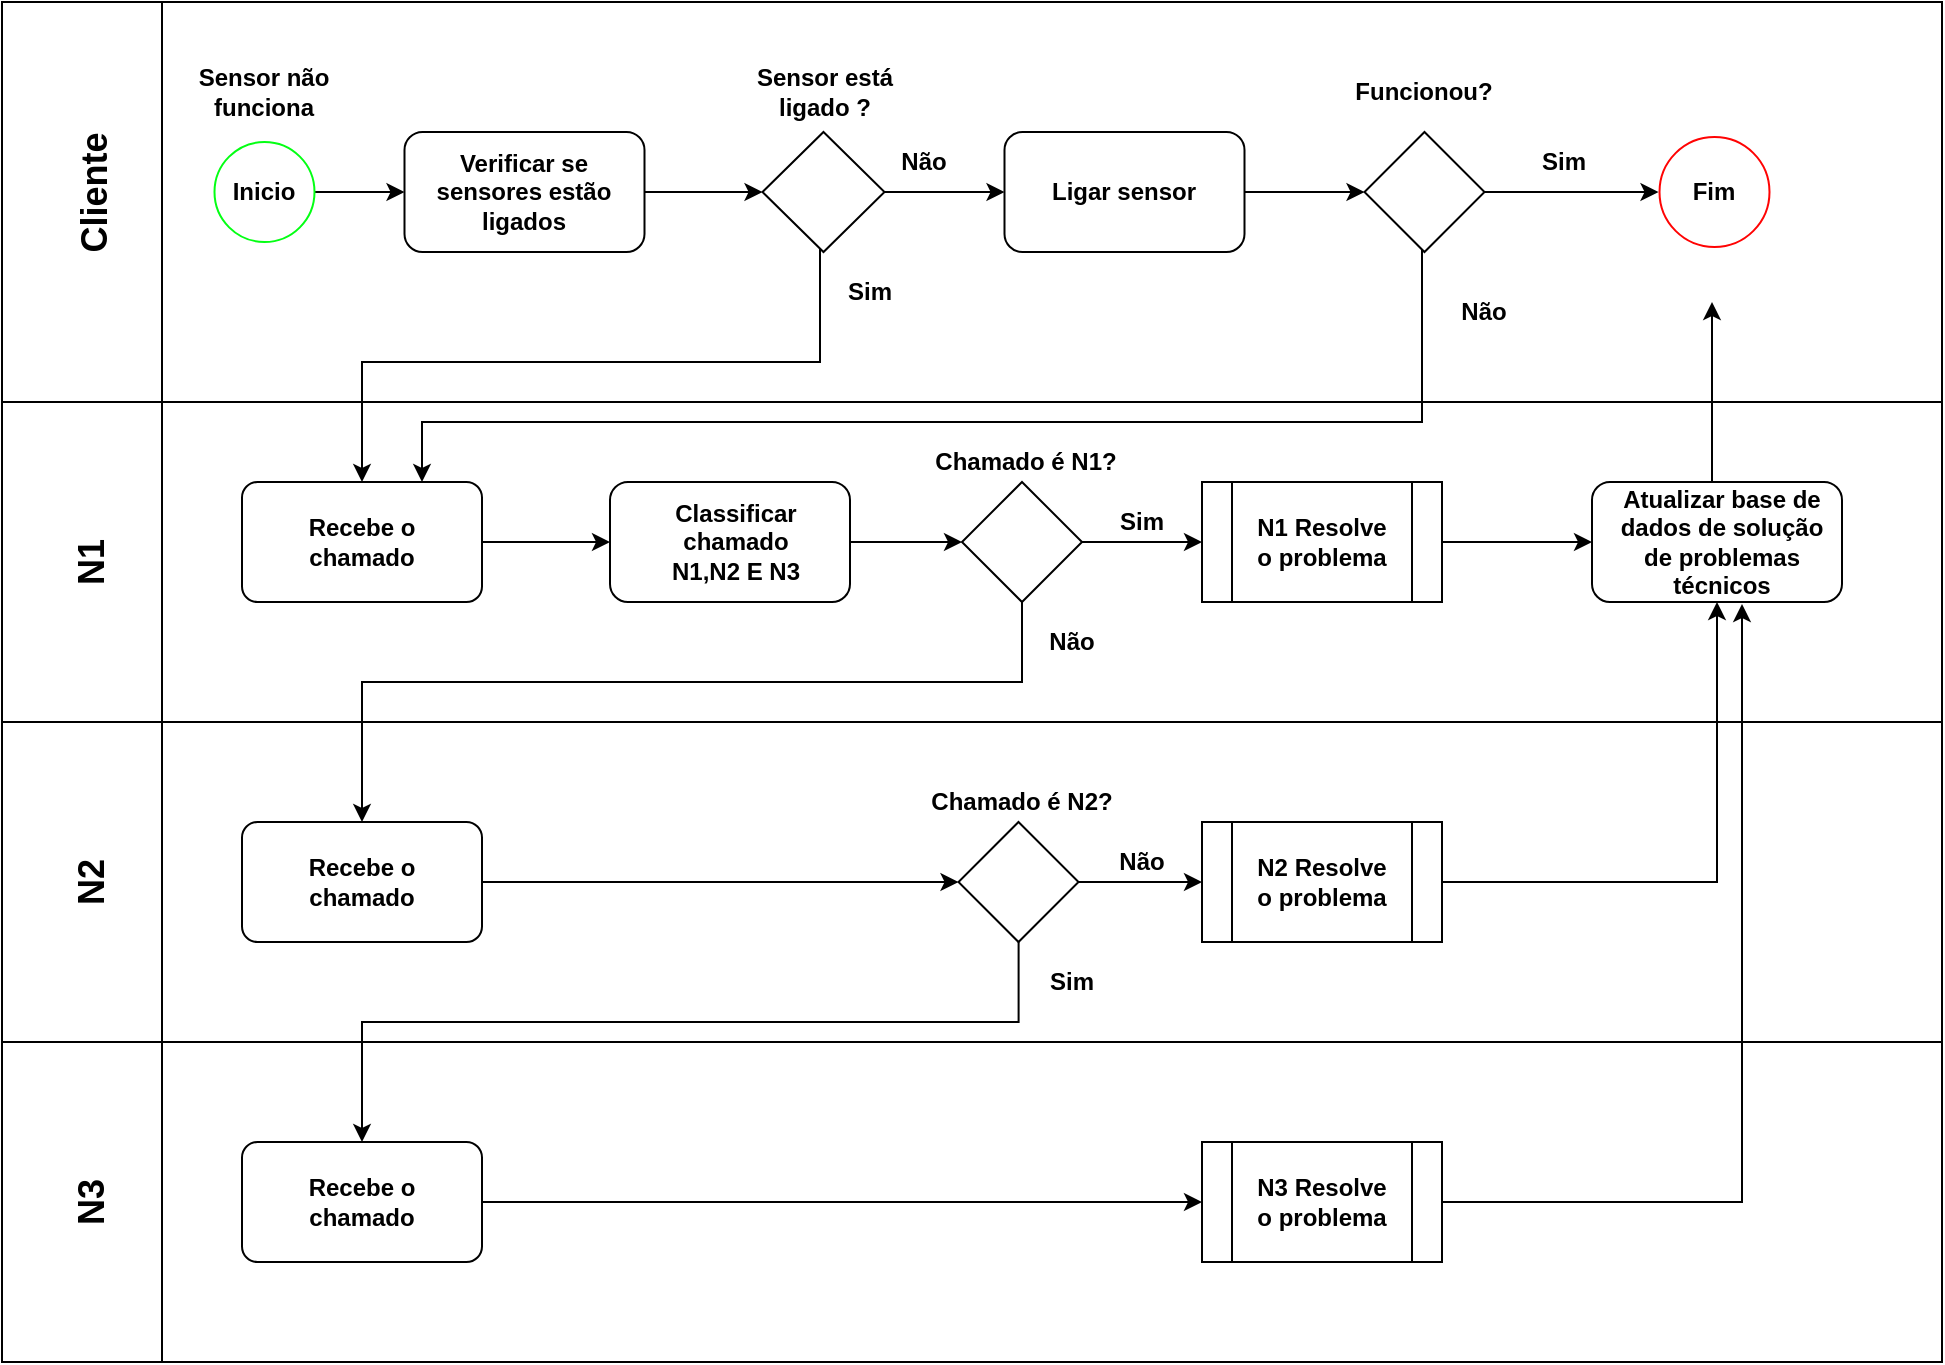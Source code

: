 <mxfile version="13.10.4" type="device"><diagram id="C5RBs43oDa-KdzZeNtuy" name="Page-1"><mxGraphModel dx="1021" dy="567" grid="1" gridSize="10" guides="1" tooltips="1" connect="1" arrows="1" fold="1" page="1" pageScale="1" pageWidth="827" pageHeight="1169" math="0" shadow="0"><root><mxCell id="WIyWlLk6GJQsqaUBKTNV-0"/><mxCell id="WIyWlLk6GJQsqaUBKTNV-1" parent="WIyWlLk6GJQsqaUBKTNV-0"/><mxCell id="aQGadSueElKQ7ULsp2GN-144" value="" style="rounded=0;whiteSpace=wrap;html=1;strokeColor=#000000;" parent="WIyWlLk6GJQsqaUBKTNV-1" vertex="1"><mxGeometry x="50" y="520" width="970" height="160" as="geometry"/></mxCell><mxCell id="aQGadSueElKQ7ULsp2GN-143" value="" style="rounded=0;whiteSpace=wrap;html=1;strokeColor=#000000;" parent="WIyWlLk6GJQsqaUBKTNV-1" vertex="1"><mxGeometry x="50" y="360" width="970" height="160" as="geometry"/></mxCell><mxCell id="aQGadSueElKQ7ULsp2GN-142" value="" style="rounded=0;whiteSpace=wrap;html=1;strokeColor=#000000;" parent="WIyWlLk6GJQsqaUBKTNV-1" vertex="1"><mxGeometry x="50" y="170" width="970" height="190" as="geometry"/></mxCell><mxCell id="aQGadSueElKQ7ULsp2GN-141" value="" style="rounded=0;whiteSpace=wrap;html=1;strokeColor=#000000;" parent="WIyWlLk6GJQsqaUBKTNV-1" vertex="1"><mxGeometry x="50" width="970" height="200" as="geometry"/></mxCell><mxCell id="aQGadSueElKQ7ULsp2GN-8" value="" style="rounded=0;whiteSpace=wrap;html=1;" parent="WIyWlLk6GJQsqaUBKTNV-1" vertex="1"><mxGeometry x="50" width="80" height="200" as="geometry"/></mxCell><mxCell id="aQGadSueElKQ7ULsp2GN-9" value="&lt;b&gt;&lt;font style=&quot;font-size: 18px&quot;&gt;Cliente&lt;/font&gt;&lt;/b&gt;" style="text;html=1;strokeColor=none;fillColor=none;align=center;verticalAlign=middle;whiteSpace=wrap;rounded=0;rotation=-90;" parent="WIyWlLk6GJQsqaUBKTNV-1" vertex="1"><mxGeometry x="31.25" y="85" width="130" height="20" as="geometry"/></mxCell><mxCell id="aQGadSueElKQ7ULsp2GN-38" style="edgeStyle=orthogonalEdgeStyle;rounded=0;orthogonalLoop=1;jettySize=auto;html=1;exitX=1;exitY=0.5;exitDx=0;exitDy=0;entryX=0;entryY=0.5;entryDx=0;entryDy=0;" parent="WIyWlLk6GJQsqaUBKTNV-1" source="aQGadSueElKQ7ULsp2GN-10" target="aQGadSueElKQ7ULsp2GN-27" edge="1"><mxGeometry relative="1" as="geometry"/></mxCell><mxCell id="aQGadSueElKQ7ULsp2GN-10" value="" style="ellipse;whiteSpace=wrap;html=1;aspect=fixed;strokeColor=#03FF13;" parent="WIyWlLk6GJQsqaUBKTNV-1" vertex="1"><mxGeometry x="156.25" y="70" width="50" height="50" as="geometry"/></mxCell><mxCell id="aQGadSueElKQ7ULsp2GN-12" value="" style="rounded=0;whiteSpace=wrap;html=1;" parent="WIyWlLk6GJQsqaUBKTNV-1" vertex="1"><mxGeometry x="50" y="200" width="80" height="160" as="geometry"/></mxCell><mxCell id="aQGadSueElKQ7ULsp2GN-13" value="&lt;b&gt;&lt;font style=&quot;font-size: 18px&quot;&gt;N1&lt;/font&gt;&lt;/b&gt;" style="text;html=1;strokeColor=none;fillColor=none;align=center;verticalAlign=middle;whiteSpace=wrap;rounded=0;rotation=-90;" parent="WIyWlLk6GJQsqaUBKTNV-1" vertex="1"><mxGeometry x="30" y="270" width="130" height="20" as="geometry"/></mxCell><mxCell id="aQGadSueElKQ7ULsp2GN-16" value="" style="rounded=0;whiteSpace=wrap;html=1;" parent="WIyWlLk6GJQsqaUBKTNV-1" vertex="1"><mxGeometry x="50" y="360" width="80" height="160" as="geometry"/></mxCell><mxCell id="aQGadSueElKQ7ULsp2GN-17" value="&lt;b&gt;&lt;font style=&quot;font-size: 18px&quot;&gt;N2&lt;/font&gt;&lt;/b&gt;" style="text;html=1;strokeColor=none;fillColor=none;align=center;verticalAlign=middle;whiteSpace=wrap;rounded=0;rotation=-90;" parent="WIyWlLk6GJQsqaUBKTNV-1" vertex="1"><mxGeometry x="30" y="430" width="130" height="20" as="geometry"/></mxCell><mxCell id="aQGadSueElKQ7ULsp2GN-20" value="" style="rounded=0;whiteSpace=wrap;html=1;" parent="WIyWlLk6GJQsqaUBKTNV-1" vertex="1"><mxGeometry x="50" y="520" width="80" height="160" as="geometry"/></mxCell><mxCell id="aQGadSueElKQ7ULsp2GN-21" value="&lt;b&gt;&lt;font style=&quot;font-size: 18px&quot;&gt;N3&lt;/font&gt;&lt;/b&gt;" style="text;html=1;strokeColor=none;fillColor=none;align=center;verticalAlign=middle;whiteSpace=wrap;rounded=0;rotation=-90;" parent="WIyWlLk6GJQsqaUBKTNV-1" vertex="1"><mxGeometry x="30" y="590" width="130" height="20" as="geometry"/></mxCell><mxCell id="aQGadSueElKQ7ULsp2GN-23" value="&lt;b&gt;Sensor não funciona&lt;/b&gt;" style="text;html=1;strokeColor=none;fillColor=none;align=center;verticalAlign=middle;whiteSpace=wrap;rounded=0;" parent="WIyWlLk6GJQsqaUBKTNV-1" vertex="1"><mxGeometry x="136.25" y="35" width="90" height="20" as="geometry"/></mxCell><mxCell id="aQGadSueElKQ7ULsp2GN-69" style="edgeStyle=orthogonalEdgeStyle;rounded=0;orthogonalLoop=1;jettySize=auto;html=1;exitX=1;exitY=0.5;exitDx=0;exitDy=0;entryX=0;entryY=0.5;entryDx=0;entryDy=0;" parent="WIyWlLk6GJQsqaUBKTNV-1" source="aQGadSueElKQ7ULsp2GN-27" target="aQGadSueElKQ7ULsp2GN-30" edge="1"><mxGeometry relative="1" as="geometry"/></mxCell><mxCell id="aQGadSueElKQ7ULsp2GN-27" value="" style="rounded=1;whiteSpace=wrap;html=1;" parent="WIyWlLk6GJQsqaUBKTNV-1" vertex="1"><mxGeometry x="251.25" y="65" width="120" height="60" as="geometry"/></mxCell><mxCell id="aQGadSueElKQ7ULsp2GN-28" value="&lt;b&gt;Verificar se sensores estão ligados&lt;/b&gt;" style="text;html=1;strokeColor=none;fillColor=none;align=center;verticalAlign=middle;whiteSpace=wrap;rounded=0;" parent="WIyWlLk6GJQsqaUBKTNV-1" vertex="1"><mxGeometry x="256.25" y="85" width="110" height="20" as="geometry"/></mxCell><mxCell id="aQGadSueElKQ7ULsp2GN-49" value="" style="edgeStyle=orthogonalEdgeStyle;rounded=0;orthogonalLoop=1;jettySize=auto;html=1;entryX=0;entryY=0.5;entryDx=0;entryDy=0;" parent="WIyWlLk6GJQsqaUBKTNV-1" source="aQGadSueElKQ7ULsp2GN-30" target="aQGadSueElKQ7ULsp2GN-34" edge="1"><mxGeometry relative="1" as="geometry"/></mxCell><mxCell id="aQGadSueElKQ7ULsp2GN-73" style="edgeStyle=orthogonalEdgeStyle;rounded=0;orthogonalLoop=1;jettySize=auto;html=1;entryX=0.5;entryY=0;entryDx=0;entryDy=0;" parent="WIyWlLk6GJQsqaUBKTNV-1" source="aQGadSueElKQ7ULsp2GN-30" target="aQGadSueElKQ7ULsp2GN-64" edge="1"><mxGeometry relative="1" as="geometry"><Array as="points"><mxPoint x="459" y="180"/><mxPoint x="230" y="180"/></Array></mxGeometry></mxCell><mxCell id="aQGadSueElKQ7ULsp2GN-30" value="" style="rhombus;whiteSpace=wrap;html=1;" parent="WIyWlLk6GJQsqaUBKTNV-1" vertex="1"><mxGeometry x="430.25" y="65" width="61" height="60" as="geometry"/></mxCell><mxCell id="aQGadSueElKQ7ULsp2GN-32" value="&lt;b&gt;Sensor está ligado ?&lt;/b&gt;" style="text;html=1;strokeColor=none;fillColor=none;align=center;verticalAlign=middle;whiteSpace=wrap;rounded=0;" parent="WIyWlLk6GJQsqaUBKTNV-1" vertex="1"><mxGeometry x="418.5" y="35" width="84.5" height="20" as="geometry"/></mxCell><mxCell id="aQGadSueElKQ7ULsp2GN-57" style="edgeStyle=orthogonalEdgeStyle;rounded=0;orthogonalLoop=1;jettySize=auto;html=1;exitX=1;exitY=0.5;exitDx=0;exitDy=0;entryX=0;entryY=0.5;entryDx=0;entryDy=0;" parent="WIyWlLk6GJQsqaUBKTNV-1" source="aQGadSueElKQ7ULsp2GN-34" target="aQGadSueElKQ7ULsp2GN-52" edge="1"><mxGeometry relative="1" as="geometry"/></mxCell><mxCell id="aQGadSueElKQ7ULsp2GN-34" value="" style="rounded=1;whiteSpace=wrap;html=1;" parent="WIyWlLk6GJQsqaUBKTNV-1" vertex="1"><mxGeometry x="551.25" y="65" width="120" height="60" as="geometry"/></mxCell><mxCell id="aQGadSueElKQ7ULsp2GN-35" value="&lt;b&gt;Ligar sensor&lt;/b&gt;" style="text;html=1;strokeColor=none;fillColor=none;align=center;verticalAlign=middle;whiteSpace=wrap;rounded=0;" parent="WIyWlLk6GJQsqaUBKTNV-1" vertex="1"><mxGeometry x="566.25" y="85" width="90" height="20" as="geometry"/></mxCell><mxCell id="aQGadSueElKQ7ULsp2GN-42" value="&lt;b&gt;Não&lt;/b&gt;" style="text;html=1;strokeColor=none;fillColor=none;align=center;verticalAlign=middle;whiteSpace=wrap;rounded=0;" parent="WIyWlLk6GJQsqaUBKTNV-1" vertex="1"><mxGeometry x="491.25" y="70" width="40" height="20" as="geometry"/></mxCell><mxCell id="aQGadSueElKQ7ULsp2GN-44" value="" style="ellipse;whiteSpace=wrap;html=1;aspect=fixed;strokeColor=#FF0303;" parent="WIyWlLk6GJQsqaUBKTNV-1" vertex="1"><mxGeometry x="878.75" y="67.5" width="55" height="55" as="geometry"/></mxCell><mxCell id="aQGadSueElKQ7ULsp2GN-46" value="&lt;b&gt;Inicio&lt;/b&gt;" style="text;html=1;strokeColor=none;fillColor=none;align=center;verticalAlign=middle;whiteSpace=wrap;rounded=0;" parent="WIyWlLk6GJQsqaUBKTNV-1" vertex="1"><mxGeometry x="161.25" y="85" width="40" height="20" as="geometry"/></mxCell><mxCell id="aQGadSueElKQ7ULsp2GN-48" value="&lt;b&gt;Fim&lt;/b&gt;" style="text;html=1;strokeColor=none;fillColor=none;align=center;verticalAlign=middle;whiteSpace=wrap;rounded=0;" parent="WIyWlLk6GJQsqaUBKTNV-1" vertex="1"><mxGeometry x="886.25" y="78.75" width="40" height="32.5" as="geometry"/></mxCell><mxCell id="aQGadSueElKQ7ULsp2GN-62" style="edgeStyle=orthogonalEdgeStyle;rounded=0;orthogonalLoop=1;jettySize=auto;html=1;exitX=1;exitY=0.5;exitDx=0;exitDy=0;entryX=-0.2;entryY=0.5;entryDx=0;entryDy=0;entryPerimeter=0;" parent="WIyWlLk6GJQsqaUBKTNV-1" source="aQGadSueElKQ7ULsp2GN-52" target="aQGadSueElKQ7ULsp2GN-48" edge="1"><mxGeometry relative="1" as="geometry"/></mxCell><mxCell id="aQGadSueElKQ7ULsp2GN-74" style="edgeStyle=orthogonalEdgeStyle;rounded=0;orthogonalLoop=1;jettySize=auto;html=1;entryX=0.75;entryY=0;entryDx=0;entryDy=0;" parent="WIyWlLk6GJQsqaUBKTNV-1" source="aQGadSueElKQ7ULsp2GN-52" target="aQGadSueElKQ7ULsp2GN-64" edge="1"><mxGeometry relative="1" as="geometry"><Array as="points"><mxPoint x="760" y="210"/><mxPoint x="260" y="210"/></Array></mxGeometry></mxCell><mxCell id="aQGadSueElKQ7ULsp2GN-52" value="" style="rhombus;whiteSpace=wrap;html=1;" parent="WIyWlLk6GJQsqaUBKTNV-1" vertex="1"><mxGeometry x="731.25" y="65" width="60" height="60" as="geometry"/></mxCell><mxCell id="aQGadSueElKQ7ULsp2GN-51" value="&lt;b&gt;&lt;font style=&quot;font-size: 12px&quot;&gt;Funcionou?&lt;/font&gt;&lt;/b&gt;" style="text;html=1;strokeColor=none;fillColor=none;align=center;verticalAlign=middle;whiteSpace=wrap;rounded=0;" parent="WIyWlLk6GJQsqaUBKTNV-1" vertex="1"><mxGeometry x="716.25" y="35" width="90" height="20" as="geometry"/></mxCell><mxCell id="aQGadSueElKQ7ULsp2GN-58" value="&lt;b&gt;Sim&lt;/b&gt;" style="text;html=1;strokeColor=none;fillColor=none;align=center;verticalAlign=middle;whiteSpace=wrap;rounded=0;" parent="WIyWlLk6GJQsqaUBKTNV-1" vertex="1"><mxGeometry x="811.25" y="70" width="40" height="20" as="geometry"/></mxCell><mxCell id="aQGadSueElKQ7ULsp2GN-63" style="edgeStyle=orthogonalEdgeStyle;rounded=0;orthogonalLoop=1;jettySize=auto;html=1;exitX=0.5;exitY=1;exitDx=0;exitDy=0;" parent="WIyWlLk6GJQsqaUBKTNV-1" source="aQGadSueElKQ7ULsp2GN-52" target="aQGadSueElKQ7ULsp2GN-52" edge="1"><mxGeometry relative="1" as="geometry"/></mxCell><mxCell id="aQGadSueElKQ7ULsp2GN-79" value="" style="edgeStyle=orthogonalEdgeStyle;rounded=0;orthogonalLoop=1;jettySize=auto;html=1;" parent="WIyWlLk6GJQsqaUBKTNV-1" source="aQGadSueElKQ7ULsp2GN-64" target="aQGadSueElKQ7ULsp2GN-76" edge="1"><mxGeometry relative="1" as="geometry"/></mxCell><mxCell id="aQGadSueElKQ7ULsp2GN-64" value="" style="rounded=1;whiteSpace=wrap;html=1;strokeColor=#000000;arcSize=13;" parent="WIyWlLk6GJQsqaUBKTNV-1" vertex="1"><mxGeometry x="170" y="240" width="120" height="60" as="geometry"/></mxCell><mxCell id="aQGadSueElKQ7ULsp2GN-65" value="&lt;b&gt;Recebe o chamado&lt;/b&gt;" style="text;html=1;strokeColor=none;fillColor=none;align=center;verticalAlign=middle;whiteSpace=wrap;rounded=0;" parent="WIyWlLk6GJQsqaUBKTNV-1" vertex="1"><mxGeometry x="180" y="260" width="100" height="20" as="geometry"/></mxCell><mxCell id="aQGadSueElKQ7ULsp2GN-86" value="" style="edgeStyle=orthogonalEdgeStyle;rounded=0;orthogonalLoop=1;jettySize=auto;html=1;" parent="WIyWlLk6GJQsqaUBKTNV-1" source="aQGadSueElKQ7ULsp2GN-76" target="aQGadSueElKQ7ULsp2GN-85" edge="1"><mxGeometry relative="1" as="geometry"/></mxCell><mxCell id="aQGadSueElKQ7ULsp2GN-76" value="" style="rounded=1;whiteSpace=wrap;html=1;strokeColor=#000000;" parent="WIyWlLk6GJQsqaUBKTNV-1" vertex="1"><mxGeometry x="354" y="240" width="120" height="60" as="geometry"/></mxCell><mxCell id="aQGadSueElKQ7ULsp2GN-80" value="&lt;b&gt;Classificar chamado&lt;br&gt;N1,N2 E N3&lt;br&gt;&lt;/b&gt;" style="text;html=1;strokeColor=none;fillColor=none;align=center;verticalAlign=middle;whiteSpace=wrap;rounded=0;" parent="WIyWlLk6GJQsqaUBKTNV-1" vertex="1"><mxGeometry x="372.25" y="260" width="90" height="20" as="geometry"/></mxCell><mxCell id="aQGadSueElKQ7ULsp2GN-94" style="edgeStyle=orthogonalEdgeStyle;rounded=0;orthogonalLoop=1;jettySize=auto;html=1;entryX=0;entryY=0.5;entryDx=0;entryDy=0;" parent="WIyWlLk6GJQsqaUBKTNV-1" source="aQGadSueElKQ7ULsp2GN-82" target="aQGadSueElKQ7ULsp2GN-93" edge="1"><mxGeometry relative="1" as="geometry"/></mxCell><mxCell id="aQGadSueElKQ7ULsp2GN-82" value="" style="shape=process;whiteSpace=wrap;html=1;backgroundOutline=1;strokeColor=#000000;size=0.125;" parent="WIyWlLk6GJQsqaUBKTNV-1" vertex="1"><mxGeometry x="650" y="240" width="120" height="60" as="geometry"/></mxCell><mxCell id="aQGadSueElKQ7ULsp2GN-88" value="" style="edgeStyle=orthogonalEdgeStyle;rounded=0;orthogonalLoop=1;jettySize=auto;html=1;" parent="WIyWlLk6GJQsqaUBKTNV-1" source="aQGadSueElKQ7ULsp2GN-85" target="aQGadSueElKQ7ULsp2GN-82" edge="1"><mxGeometry relative="1" as="geometry"/></mxCell><mxCell id="aQGadSueElKQ7ULsp2GN-117" style="edgeStyle=orthogonalEdgeStyle;rounded=0;orthogonalLoop=1;jettySize=auto;html=1;entryX=0.5;entryY=0;entryDx=0;entryDy=0;" parent="WIyWlLk6GJQsqaUBKTNV-1" source="aQGadSueElKQ7ULsp2GN-85" target="aQGadSueElKQ7ULsp2GN-103" edge="1"><mxGeometry relative="1" as="geometry"><Array as="points"><mxPoint x="560" y="340"/><mxPoint x="230" y="340"/></Array></mxGeometry></mxCell><mxCell id="aQGadSueElKQ7ULsp2GN-85" value="" style="rhombus;whiteSpace=wrap;html=1;strokeColor=#000000;" parent="WIyWlLk6GJQsqaUBKTNV-1" vertex="1"><mxGeometry x="530" y="240" width="60" height="60" as="geometry"/></mxCell><mxCell id="aQGadSueElKQ7ULsp2GN-87" value="&lt;b&gt;Chamado é N1?&lt;/b&gt;" style="text;html=1;strokeColor=none;fillColor=none;align=center;verticalAlign=middle;whiteSpace=wrap;rounded=0;" parent="WIyWlLk6GJQsqaUBKTNV-1" vertex="1"><mxGeometry x="501.75" y="220" width="120" height="20" as="geometry"/></mxCell><mxCell id="aQGadSueElKQ7ULsp2GN-90" value="&lt;b&gt;Sim&lt;/b&gt;" style="text;html=1;strokeColor=none;fillColor=none;align=center;verticalAlign=middle;whiteSpace=wrap;rounded=0;" parent="WIyWlLk6GJQsqaUBKTNV-1" vertex="1"><mxGeometry x="600" y="250" width="40" height="20" as="geometry"/></mxCell><mxCell id="aQGadSueElKQ7ULsp2GN-91" value="&lt;b&gt;N1 Resolve o problema&lt;/b&gt;" style="text;html=1;strokeColor=none;fillColor=none;align=center;verticalAlign=middle;whiteSpace=wrap;rounded=0;" parent="WIyWlLk6GJQsqaUBKTNV-1" vertex="1"><mxGeometry x="675" y="260" width="70" height="20" as="geometry"/></mxCell><mxCell id="aQGadSueElKQ7ULsp2GN-95" style="edgeStyle=orthogonalEdgeStyle;rounded=0;orthogonalLoop=1;jettySize=auto;html=1;" parent="WIyWlLk6GJQsqaUBKTNV-1" source="aQGadSueElKQ7ULsp2GN-93" edge="1"><mxGeometry relative="1" as="geometry"><mxPoint x="905" y="150" as="targetPoint"/><Array as="points"><mxPoint x="905" y="220"/><mxPoint x="905" y="220"/></Array></mxGeometry></mxCell><mxCell id="aQGadSueElKQ7ULsp2GN-93" value="" style="rounded=1;whiteSpace=wrap;html=1;strokeColor=#000000;" parent="WIyWlLk6GJQsqaUBKTNV-1" vertex="1"><mxGeometry x="845" y="240" width="125" height="60" as="geometry"/></mxCell><mxCell id="aQGadSueElKQ7ULsp2GN-96" value="&lt;b&gt;Atualizar base de dados de solução de problemas técnicos&lt;/b&gt;" style="text;html=1;strokeColor=none;fillColor=none;align=center;verticalAlign=middle;whiteSpace=wrap;rounded=0;" parent="WIyWlLk6GJQsqaUBKTNV-1" vertex="1"><mxGeometry x="850" y="260" width="120" height="20" as="geometry"/></mxCell><mxCell id="aQGadSueElKQ7ULsp2GN-98" value="&lt;b&gt;Não&lt;/b&gt;" style="text;html=1;strokeColor=none;fillColor=none;align=center;verticalAlign=middle;whiteSpace=wrap;rounded=0;rotation=0;" parent="WIyWlLk6GJQsqaUBKTNV-1" vertex="1"><mxGeometry x="565" y="310" width="40" height="20" as="geometry"/></mxCell><mxCell id="aQGadSueElKQ7ULsp2GN-99" value="&lt;b&gt;Sim&lt;/b&gt;" style="text;html=1;strokeColor=none;fillColor=none;align=center;verticalAlign=middle;whiteSpace=wrap;rounded=0;rotation=0;" parent="WIyWlLk6GJQsqaUBKTNV-1" vertex="1"><mxGeometry x="463.5" y="135" width="40" height="20" as="geometry"/></mxCell><mxCell id="aQGadSueElKQ7ULsp2GN-123" style="edgeStyle=orthogonalEdgeStyle;rounded=0;orthogonalLoop=1;jettySize=auto;html=1;exitX=1;exitY=0.5;exitDx=0;exitDy=0;entryX=0;entryY=0.5;entryDx=0;entryDy=0;" parent="WIyWlLk6GJQsqaUBKTNV-1" source="aQGadSueElKQ7ULsp2GN-103" target="aQGadSueElKQ7ULsp2GN-111" edge="1"><mxGeometry relative="1" as="geometry"/></mxCell><mxCell id="aQGadSueElKQ7ULsp2GN-103" value="" style="rounded=1;whiteSpace=wrap;html=1;strokeColor=#000000;arcSize=13;" parent="WIyWlLk6GJQsqaUBKTNV-1" vertex="1"><mxGeometry x="170" y="410" width="120" height="60" as="geometry"/></mxCell><mxCell id="aQGadSueElKQ7ULsp2GN-104" value="&lt;b&gt;Recebe o chamado&lt;/b&gt;" style="text;html=1;strokeColor=none;fillColor=none;align=center;verticalAlign=middle;whiteSpace=wrap;rounded=0;" parent="WIyWlLk6GJQsqaUBKTNV-1" vertex="1"><mxGeometry x="180" y="430" width="100" height="20" as="geometry"/></mxCell><mxCell id="aQGadSueElKQ7ULsp2GN-137" style="edgeStyle=orthogonalEdgeStyle;rounded=0;orthogonalLoop=1;jettySize=auto;html=1;exitX=1;exitY=0.5;exitDx=0;exitDy=0;entryX=0;entryY=0.5;entryDx=0;entryDy=0;" parent="WIyWlLk6GJQsqaUBKTNV-1" source="aQGadSueElKQ7ULsp2GN-105" target="aQGadSueElKQ7ULsp2GN-135" edge="1"><mxGeometry relative="1" as="geometry"/></mxCell><mxCell id="aQGadSueElKQ7ULsp2GN-105" value="" style="rounded=1;whiteSpace=wrap;html=1;strokeColor=#000000;arcSize=13;" parent="WIyWlLk6GJQsqaUBKTNV-1" vertex="1"><mxGeometry x="170" y="570" width="120" height="60" as="geometry"/></mxCell><mxCell id="aQGadSueElKQ7ULsp2GN-106" value="&lt;b&gt;Recebe o chamado&lt;/b&gt;" style="text;html=1;strokeColor=none;fillColor=none;align=center;verticalAlign=middle;whiteSpace=wrap;rounded=0;" parent="WIyWlLk6GJQsqaUBKTNV-1" vertex="1"><mxGeometry x="180" y="590" width="100" height="20" as="geometry"/></mxCell><mxCell id="aQGadSueElKQ7ULsp2GN-119" style="edgeStyle=orthogonalEdgeStyle;rounded=0;orthogonalLoop=1;jettySize=auto;html=1;entryX=0.5;entryY=0;entryDx=0;entryDy=0;" parent="WIyWlLk6GJQsqaUBKTNV-1" source="aQGadSueElKQ7ULsp2GN-111" target="aQGadSueElKQ7ULsp2GN-105" edge="1"><mxGeometry relative="1" as="geometry"><Array as="points"><mxPoint x="558" y="510"/><mxPoint x="230" y="510"/></Array></mxGeometry></mxCell><mxCell id="aQGadSueElKQ7ULsp2GN-130" style="edgeStyle=orthogonalEdgeStyle;rounded=0;orthogonalLoop=1;jettySize=auto;html=1;exitX=1;exitY=0.5;exitDx=0;exitDy=0;entryX=0;entryY=0.5;entryDx=0;entryDy=0;" parent="WIyWlLk6GJQsqaUBKTNV-1" source="aQGadSueElKQ7ULsp2GN-111" target="aQGadSueElKQ7ULsp2GN-127" edge="1"><mxGeometry relative="1" as="geometry"/></mxCell><mxCell id="aQGadSueElKQ7ULsp2GN-111" value="" style="rhombus;whiteSpace=wrap;html=1;strokeColor=#000000;" parent="WIyWlLk6GJQsqaUBKTNV-1" vertex="1"><mxGeometry x="528.25" y="410" width="60" height="60" as="geometry"/></mxCell><mxCell id="aQGadSueElKQ7ULsp2GN-112" value="&lt;b&gt;Chamado é N2?&lt;/b&gt;" style="text;html=1;strokeColor=none;fillColor=none;align=center;verticalAlign=middle;whiteSpace=wrap;rounded=0;" parent="WIyWlLk6GJQsqaUBKTNV-1" vertex="1"><mxGeometry x="500" y="390" width="120" height="20" as="geometry"/></mxCell><mxCell id="aQGadSueElKQ7ULsp2GN-118" value="&lt;b&gt;Não&lt;/b&gt;" style="text;html=1;strokeColor=none;fillColor=none;align=center;verticalAlign=middle;whiteSpace=wrap;rounded=0;rotation=0;" parent="WIyWlLk6GJQsqaUBKTNV-1" vertex="1"><mxGeometry x="771.25" y="145" width="40" height="20" as="geometry"/></mxCell><mxCell id="aQGadSueElKQ7ULsp2GN-131" style="edgeStyle=orthogonalEdgeStyle;rounded=0;orthogonalLoop=1;jettySize=auto;html=1;entryX=0.5;entryY=1;entryDx=0;entryDy=0;" parent="WIyWlLk6GJQsqaUBKTNV-1" source="aQGadSueElKQ7ULsp2GN-127" target="aQGadSueElKQ7ULsp2GN-93" edge="1"><mxGeometry relative="1" as="geometry"/></mxCell><mxCell id="aQGadSueElKQ7ULsp2GN-127" value="" style="shape=process;whiteSpace=wrap;html=1;backgroundOutline=1;strokeColor=#000000;size=0.125;" parent="WIyWlLk6GJQsqaUBKTNV-1" vertex="1"><mxGeometry x="650" y="410" width="120" height="60" as="geometry"/></mxCell><mxCell id="aQGadSueElKQ7ULsp2GN-128" value="&lt;b&gt;N2 Resolve o problema&lt;/b&gt;" style="text;html=1;strokeColor=none;fillColor=none;align=center;verticalAlign=middle;whiteSpace=wrap;rounded=0;" parent="WIyWlLk6GJQsqaUBKTNV-1" vertex="1"><mxGeometry x="675" y="430" width="70" height="20" as="geometry"/></mxCell><mxCell id="aQGadSueElKQ7ULsp2GN-132" value="&lt;b&gt;Não&lt;/b&gt;" style="text;html=1;strokeColor=none;fillColor=none;align=center;verticalAlign=middle;whiteSpace=wrap;rounded=0;" parent="WIyWlLk6GJQsqaUBKTNV-1" vertex="1"><mxGeometry x="600" y="420" width="40" height="20" as="geometry"/></mxCell><mxCell id="aQGadSueElKQ7ULsp2GN-133" value="&lt;b&gt;Sim&lt;/b&gt;" style="text;html=1;strokeColor=none;fillColor=none;align=center;verticalAlign=middle;whiteSpace=wrap;rounded=0;rotation=0;" parent="WIyWlLk6GJQsqaUBKTNV-1" vertex="1"><mxGeometry x="565" y="480" width="40" height="20" as="geometry"/></mxCell><mxCell id="aQGadSueElKQ7ULsp2GN-140" style="edgeStyle=orthogonalEdgeStyle;rounded=0;orthogonalLoop=1;jettySize=auto;html=1;exitX=1;exitY=0.5;exitDx=0;exitDy=0;" parent="WIyWlLk6GJQsqaUBKTNV-1" source="aQGadSueElKQ7ULsp2GN-135" edge="1"><mxGeometry relative="1" as="geometry"><mxPoint x="920" y="301" as="targetPoint"/><Array as="points"><mxPoint x="920" y="600"/><mxPoint x="920" y="301"/></Array></mxGeometry></mxCell><mxCell id="aQGadSueElKQ7ULsp2GN-135" value="" style="shape=process;whiteSpace=wrap;html=1;backgroundOutline=1;strokeColor=#000000;size=0.125;" parent="WIyWlLk6GJQsqaUBKTNV-1" vertex="1"><mxGeometry x="650" y="570" width="120" height="60" as="geometry"/></mxCell><mxCell id="aQGadSueElKQ7ULsp2GN-136" value="&lt;b&gt;N3 Resolve o problema&lt;/b&gt;" style="text;html=1;strokeColor=none;fillColor=none;align=center;verticalAlign=middle;whiteSpace=wrap;rounded=0;" parent="WIyWlLk6GJQsqaUBKTNV-1" vertex="1"><mxGeometry x="675" y="590" width="70" height="20" as="geometry"/></mxCell></root></mxGraphModel></diagram></mxfile>